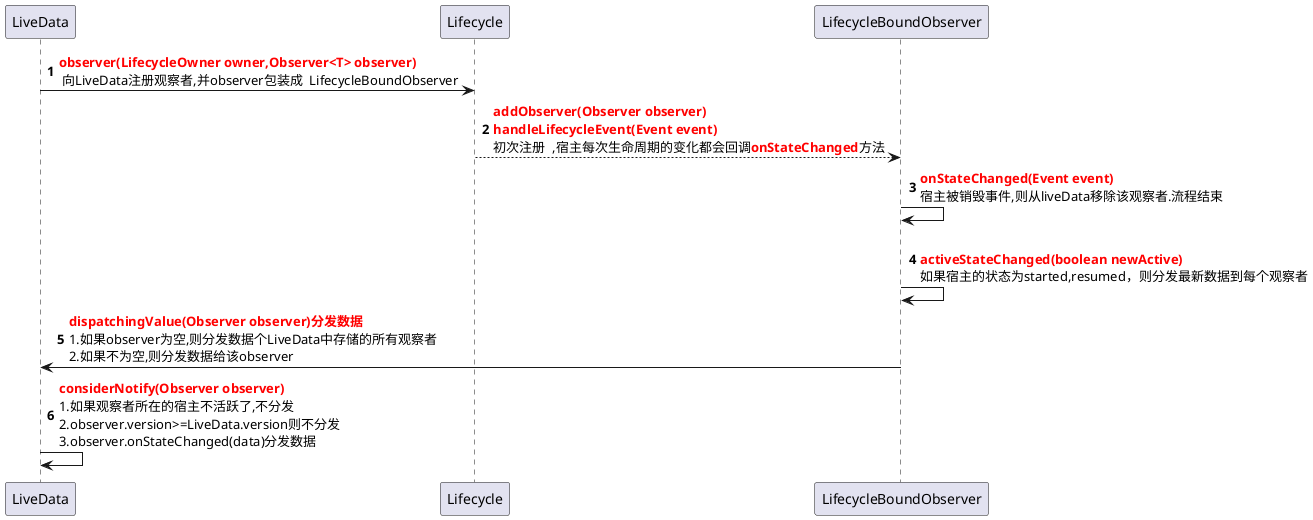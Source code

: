 @startuml
autonumber
LiveData -> Lifecycle: <font color=red><b>observer(LifecycleOwner owner,Observer<T> observer)\n 向LiveData注册观察者,并observer包装成  LifecycleBoundObserver
Lifecycle --> LifecycleBoundObserver: <font color=red><b>addObserver(Observer observer)\n<font color=red><b>handleLifecycleEvent(Event event)\n初次注册  ,宿主每次生命周期的变化都会回调<font color=red><b>onStateChanged</b></font>方法
LifecycleBoundObserver->LifecycleBoundObserver:<font color=red><b>onStateChanged(Event event)\n宿主被销毁事件,则从liveData移除该观察者.流程结束
LifecycleBoundObserver->LifecycleBoundObserver:\n<font color=red><b>activeStateChanged(boolean newActive)\n如果宿主的状态为started,resumed，则分发最新数据到每个观察者
LifecycleBoundObserver ->LiveData:<font color=red><b>dispatchingValue(Observer observer)分发数据\n1.如果observer为空,则分发数据个LiveData中存储的所有观察者\n2.如果不为空,则分发数据给该observer
LiveData->LiveData:<font color=red><b>considerNotify(Observer observer)\n1.如果观察者所在的宿主不活跃了,不分发\n2.observer.version>=LiveData.version则不分发\n3.observer.onStateChanged(data)分发数据
@enduml